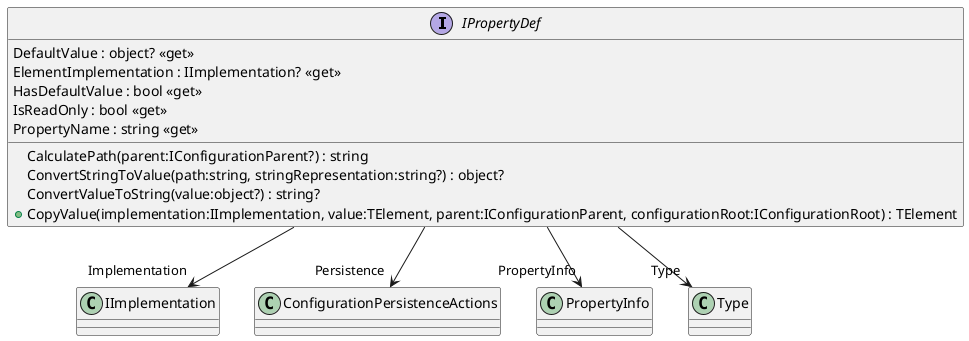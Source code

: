 @startuml
interface IPropertyDef {
    DefaultValue : object? <<get>>
    ElementImplementation : IImplementation? <<get>>
    HasDefaultValue : bool <<get>>
    IsReadOnly : bool <<get>>
    PropertyName : string <<get>>
    CalculatePath(parent:IConfigurationParent?) : string
    ConvertStringToValue(path:string, stringRepresentation:string?) : object?
    ConvertValueToString(value:object?) : string?
    + CopyValue(implementation:IImplementation, value:TElement, parent:IConfigurationParent, configurationRoot:IConfigurationRoot) : TElement
}
IPropertyDef --> "Implementation" IImplementation
IPropertyDef --> "Persistence" ConfigurationPersistenceActions
IPropertyDef --> "PropertyInfo" PropertyInfo
IPropertyDef --> "Type" Type
@enduml
